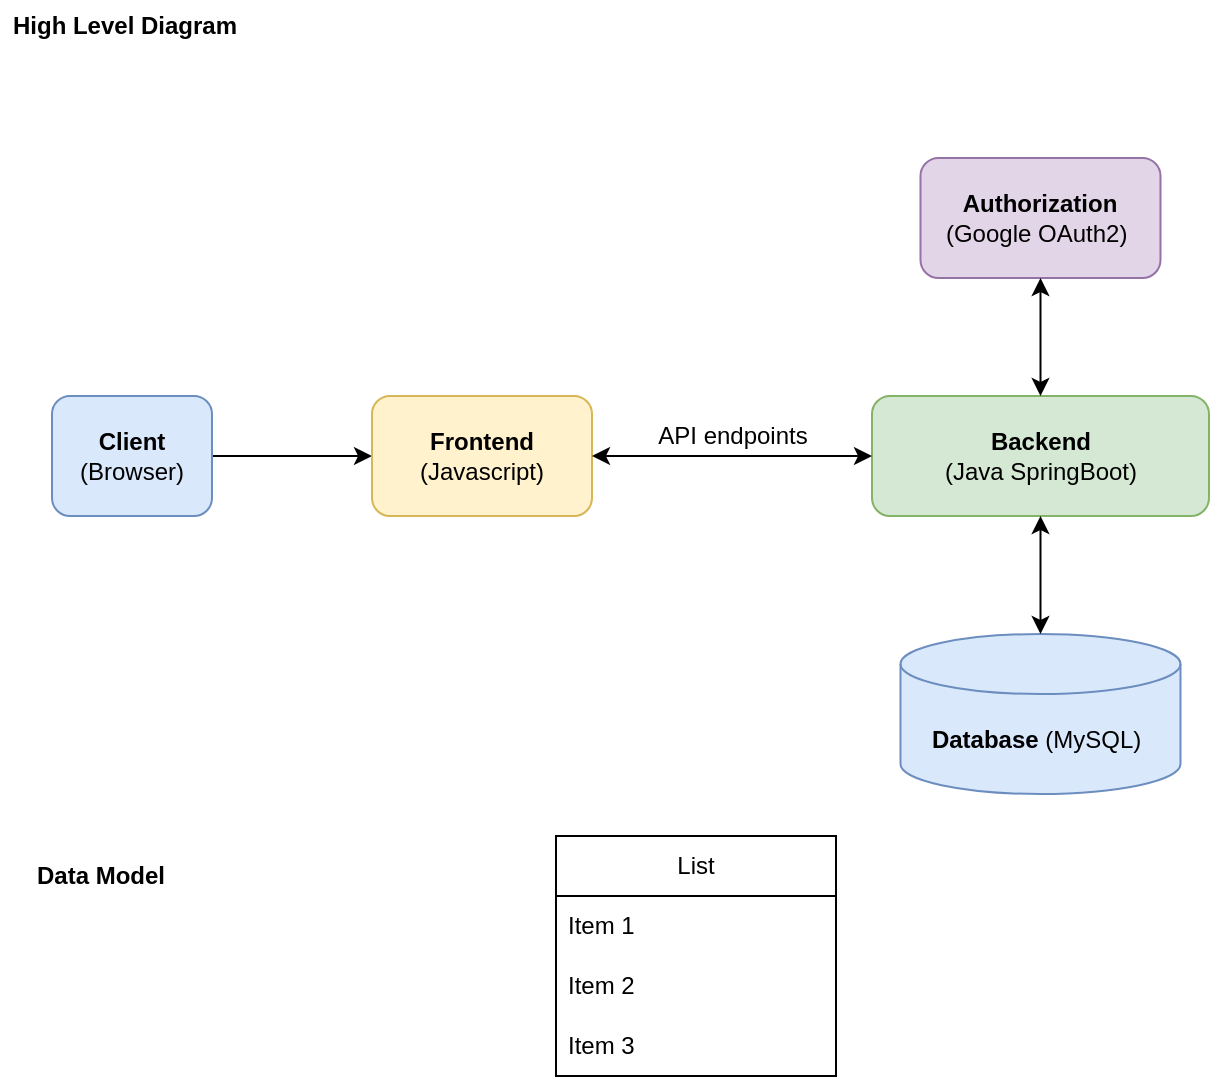 <mxfile version="24.7.10">
  <diagram name="Trang-1" id="ISWLFxNix_QhMm1Ln9Wf">
    <mxGraphModel dx="1434" dy="738" grid="0" gridSize="10" guides="1" tooltips="1" connect="1" arrows="1" fold="1" page="1" pageScale="1" pageWidth="827" pageHeight="1169" math="0" shadow="0">
      <root>
        <mxCell id="0" />
        <mxCell id="1" parent="0" />
        <mxCell id="dvLhE6fg0ZCrLmOuBGpx-1" value="High Level Diagram" style="text;html=1;align=center;verticalAlign=middle;resizable=0;points=[];autosize=1;strokeColor=none;fillColor=none;fontStyle=1" parent="1" vertex="1">
          <mxGeometry x="64" y="102" width="123" height="26" as="geometry" />
        </mxCell>
        <mxCell id="rKEjl-j82sjy5_hP4zZS-8" value="" style="edgeStyle=orthogonalEdgeStyle;rounded=0;orthogonalLoop=1;jettySize=auto;html=1;" edge="1" parent="1" source="rKEjl-j82sjy5_hP4zZS-1" target="rKEjl-j82sjy5_hP4zZS-7">
          <mxGeometry relative="1" as="geometry" />
        </mxCell>
        <mxCell id="rKEjl-j82sjy5_hP4zZS-1" value="&lt;b&gt;Client &lt;/b&gt;(Browser)" style="rounded=1;whiteSpace=wrap;html=1;fillColor=#dae8fc;strokeColor=#6c8ebf;" vertex="1" parent="1">
          <mxGeometry x="90" y="300" width="80" height="60" as="geometry" />
        </mxCell>
        <mxCell id="rKEjl-j82sjy5_hP4zZS-7" value="&lt;b&gt;Frontend &lt;/b&gt;(Javascript)" style="whiteSpace=wrap;html=1;rounded=1;fillColor=#fff2cc;strokeColor=#d6b656;" vertex="1" parent="1">
          <mxGeometry x="250" y="300" width="110" height="60" as="geometry" />
        </mxCell>
        <mxCell id="rKEjl-j82sjy5_hP4zZS-13" value="&lt;b&gt;Backend&lt;br&gt;&lt;/b&gt;(Java SpringBoot)" style="whiteSpace=wrap;html=1;rounded=1;fillColor=#d5e8d4;strokeColor=#82b366;" vertex="1" parent="1">
          <mxGeometry x="500" y="300" width="168.5" height="60" as="geometry" />
        </mxCell>
        <mxCell id="rKEjl-j82sjy5_hP4zZS-15" value="&lt;div&gt;&lt;b&gt;&lt;span class=&quot;hljs-keyword&quot;&gt;Authorization&lt;/span&gt;&lt;br&gt;&lt;/b&gt;&lt;/div&gt;(Google OAuth2)&amp;nbsp;" style="whiteSpace=wrap;html=1;rounded=1;fillColor=#e1d5e7;strokeColor=#9673a6;" vertex="1" parent="1">
          <mxGeometry x="524.25" y="181" width="120" height="60" as="geometry" />
        </mxCell>
        <mxCell id="rKEjl-j82sjy5_hP4zZS-25" value="&lt;div&gt;&lt;br&gt;&lt;b&gt;Database&amp;nbsp;&lt;/b&gt;(MySQL)&amp;nbsp;&lt;div&gt;&lt;br&gt;&lt;/div&gt;&lt;/div&gt;" style="shape=cylinder3;whiteSpace=wrap;html=1;boundedLbl=1;backgroundOutline=1;size=15;fillColor=#dae8fc;strokeColor=#6c8ebf;" vertex="1" parent="1">
          <mxGeometry x="514.25" y="419" width="140" height="80" as="geometry" />
        </mxCell>
        <mxCell id="rKEjl-j82sjy5_hP4zZS-35" value="API endpoints" style="text;html=1;align=center;verticalAlign=middle;resizable=0;points=[];autosize=1;strokeColor=none;fillColor=none;" vertex="1" parent="1">
          <mxGeometry x="380" y="305" width="100" height="30" as="geometry" />
        </mxCell>
        <mxCell id="rKEjl-j82sjy5_hP4zZS-37" value="" style="endArrow=classic;startArrow=classic;html=1;rounded=0;entryX=0.5;entryY=1;entryDx=0;entryDy=0;exitX=0.5;exitY=0;exitDx=0;exitDy=0;" edge="1" parent="1" source="rKEjl-j82sjy5_hP4zZS-13" target="rKEjl-j82sjy5_hP4zZS-15">
          <mxGeometry width="50" height="50" relative="1" as="geometry">
            <mxPoint x="487.5" y="287.5" as="sourcePoint" />
            <mxPoint x="537.5" y="237.5" as="targetPoint" />
          </mxGeometry>
        </mxCell>
        <mxCell id="rKEjl-j82sjy5_hP4zZS-39" value="" style="endArrow=classic;startArrow=classic;html=1;rounded=0;exitX=1;exitY=0.5;exitDx=0;exitDy=0;" edge="1" parent="1" source="rKEjl-j82sjy5_hP4zZS-7" target="rKEjl-j82sjy5_hP4zZS-13">
          <mxGeometry width="50" height="50" relative="1" as="geometry">
            <mxPoint x="390" y="310" as="sourcePoint" />
            <mxPoint x="440" y="260" as="targetPoint" />
          </mxGeometry>
        </mxCell>
        <mxCell id="rKEjl-j82sjy5_hP4zZS-40" value="" style="endArrow=classic;startArrow=classic;html=1;rounded=0;exitX=0.5;exitY=0;exitDx=0;exitDy=0;exitPerimeter=0;entryX=0.5;entryY=1;entryDx=0;entryDy=0;" edge="1" parent="1" source="rKEjl-j82sjy5_hP4zZS-25" target="rKEjl-j82sjy5_hP4zZS-13">
          <mxGeometry width="50" height="50" relative="1" as="geometry">
            <mxPoint x="537.5" y="410" as="sourcePoint" />
            <mxPoint x="587.5" y="360" as="targetPoint" />
          </mxGeometry>
        </mxCell>
        <mxCell id="rKEjl-j82sjy5_hP4zZS-41" value="Data Model" style="text;html=1;align=center;verticalAlign=middle;resizable=0;points=[];autosize=1;strokeColor=none;fillColor=none;fontStyle=1" vertex="1" parent="1">
          <mxGeometry x="74" y="527" width="79" height="26" as="geometry" />
        </mxCell>
        <mxCell id="rKEjl-j82sjy5_hP4zZS-42" value="List" style="swimlane;fontStyle=0;childLayout=stackLayout;horizontal=1;startSize=30;horizontalStack=0;resizeParent=1;resizeParentMax=0;resizeLast=0;collapsible=1;marginBottom=0;whiteSpace=wrap;html=1;" vertex="1" parent="1">
          <mxGeometry x="342" y="520" width="140" height="120" as="geometry" />
        </mxCell>
        <mxCell id="rKEjl-j82sjy5_hP4zZS-43" value="Item 1" style="text;strokeColor=none;fillColor=none;align=left;verticalAlign=middle;spacingLeft=4;spacingRight=4;overflow=hidden;points=[[0,0.5],[1,0.5]];portConstraint=eastwest;rotatable=0;whiteSpace=wrap;html=1;" vertex="1" parent="rKEjl-j82sjy5_hP4zZS-42">
          <mxGeometry y="30" width="140" height="30" as="geometry" />
        </mxCell>
        <mxCell id="rKEjl-j82sjy5_hP4zZS-44" value="Item 2" style="text;strokeColor=none;fillColor=none;align=left;verticalAlign=middle;spacingLeft=4;spacingRight=4;overflow=hidden;points=[[0,0.5],[1,0.5]];portConstraint=eastwest;rotatable=0;whiteSpace=wrap;html=1;" vertex="1" parent="rKEjl-j82sjy5_hP4zZS-42">
          <mxGeometry y="60" width="140" height="30" as="geometry" />
        </mxCell>
        <mxCell id="rKEjl-j82sjy5_hP4zZS-45" value="Item 3" style="text;strokeColor=none;fillColor=none;align=left;verticalAlign=middle;spacingLeft=4;spacingRight=4;overflow=hidden;points=[[0,0.5],[1,0.5]];portConstraint=eastwest;rotatable=0;whiteSpace=wrap;html=1;" vertex="1" parent="rKEjl-j82sjy5_hP4zZS-42">
          <mxGeometry y="90" width="140" height="30" as="geometry" />
        </mxCell>
      </root>
    </mxGraphModel>
  </diagram>
</mxfile>
